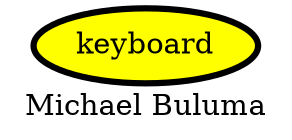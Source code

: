 digraph PhiloDilemma {
  label = "Michael Buluma" ;
  overlap=false
  {
    "keyboard" [fillcolor=yellow style=filled penwidth=3]
  }
}
